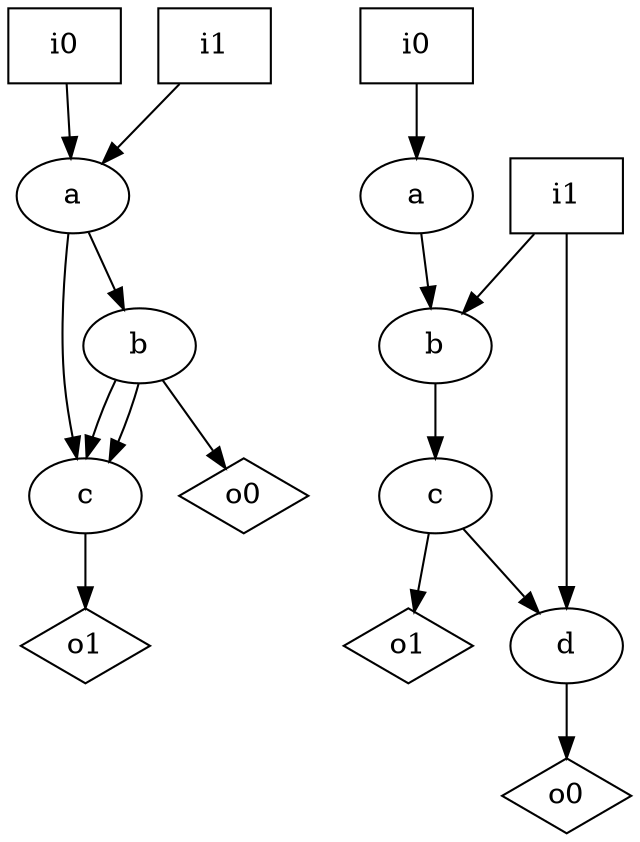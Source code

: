 digraph G {
n0 [label="a"];
n1 [label="b"];
n2 [label="c"];
n3 [label="i0",shape="box"];
n4 [label="i1",shape="box"];
n5 [label="o0",shape="diamond"];
n6 [label="o1",shape="diamond"];
n7 [label="a"];
n8 [label="b"];
n9 [label="c"];
n10 [label="d"];
n11 [label="i0",shape="box"];
n12 [label="i1",shape="box"];
n13 [label="o0",shape="diamond"];
n14 [label="o1",shape="diamond"];
n0 -> n1
n0 -> n2
n1 -> n2
n1 -> n2
n1 -> n5
n2 -> n6
n3 -> n0
n4 -> n0
n7 -> n8
n8 -> n9
n9 -> n10
n9 -> n14
n10 -> n13
n11 -> n7
n12 -> n8
n12 -> n10
}